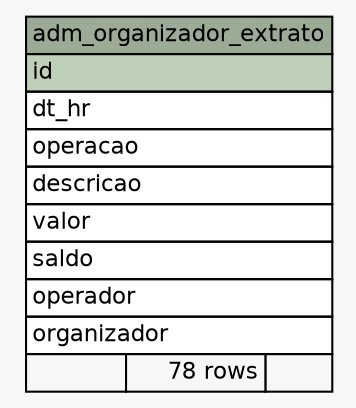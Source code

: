 // dot 2.38.0 on Windows 10 10.0
// SchemaSpy rev 590
digraph "adm_organizador_extrato" {
  graph [
    rankdir="RL"
    bgcolor="#f7f7f7"
    nodesep="0.18"
    ranksep="0.46"
    fontname="Helvetica"
    fontsize="11"
  ];
  node [
    fontname="Helvetica"
    fontsize="11"
    shape="plaintext"
  ];
  edge [
    arrowsize="0.8"
  ];
  "adm_organizador_extrato" [
    label=<
    <TABLE BORDER="0" CELLBORDER="1" CELLSPACING="0" BGCOLOR="#ffffff">
      <TR><TD COLSPAN="3" BGCOLOR="#9bab96" ALIGN="CENTER">adm_organizador_extrato</TD></TR>
      <TR><TD PORT="id" COLSPAN="3" BGCOLOR="#bed1b8" ALIGN="LEFT">id</TD></TR>
      <TR><TD PORT="dt_hr" COLSPAN="3" ALIGN="LEFT">dt_hr</TD></TR>
      <TR><TD PORT="operacao" COLSPAN="3" ALIGN="LEFT">operacao</TD></TR>
      <TR><TD PORT="descricao" COLSPAN="3" ALIGN="LEFT">descricao</TD></TR>
      <TR><TD PORT="valor" COLSPAN="3" ALIGN="LEFT">valor</TD></TR>
      <TR><TD PORT="saldo" COLSPAN="3" ALIGN="LEFT">saldo</TD></TR>
      <TR><TD PORT="operador" COLSPAN="3" ALIGN="LEFT">operador</TD></TR>
      <TR><TD PORT="organizador" COLSPAN="3" ALIGN="LEFT">organizador</TD></TR>
      <TR><TD ALIGN="LEFT" BGCOLOR="#f7f7f7">  </TD><TD ALIGN="RIGHT" BGCOLOR="#f7f7f7">78 rows</TD><TD ALIGN="RIGHT" BGCOLOR="#f7f7f7">  </TD></TR>
    </TABLE>>
    URL="tables/adm_organizador_extrato.html"
    tooltip="adm_organizador_extrato"
  ];
}
